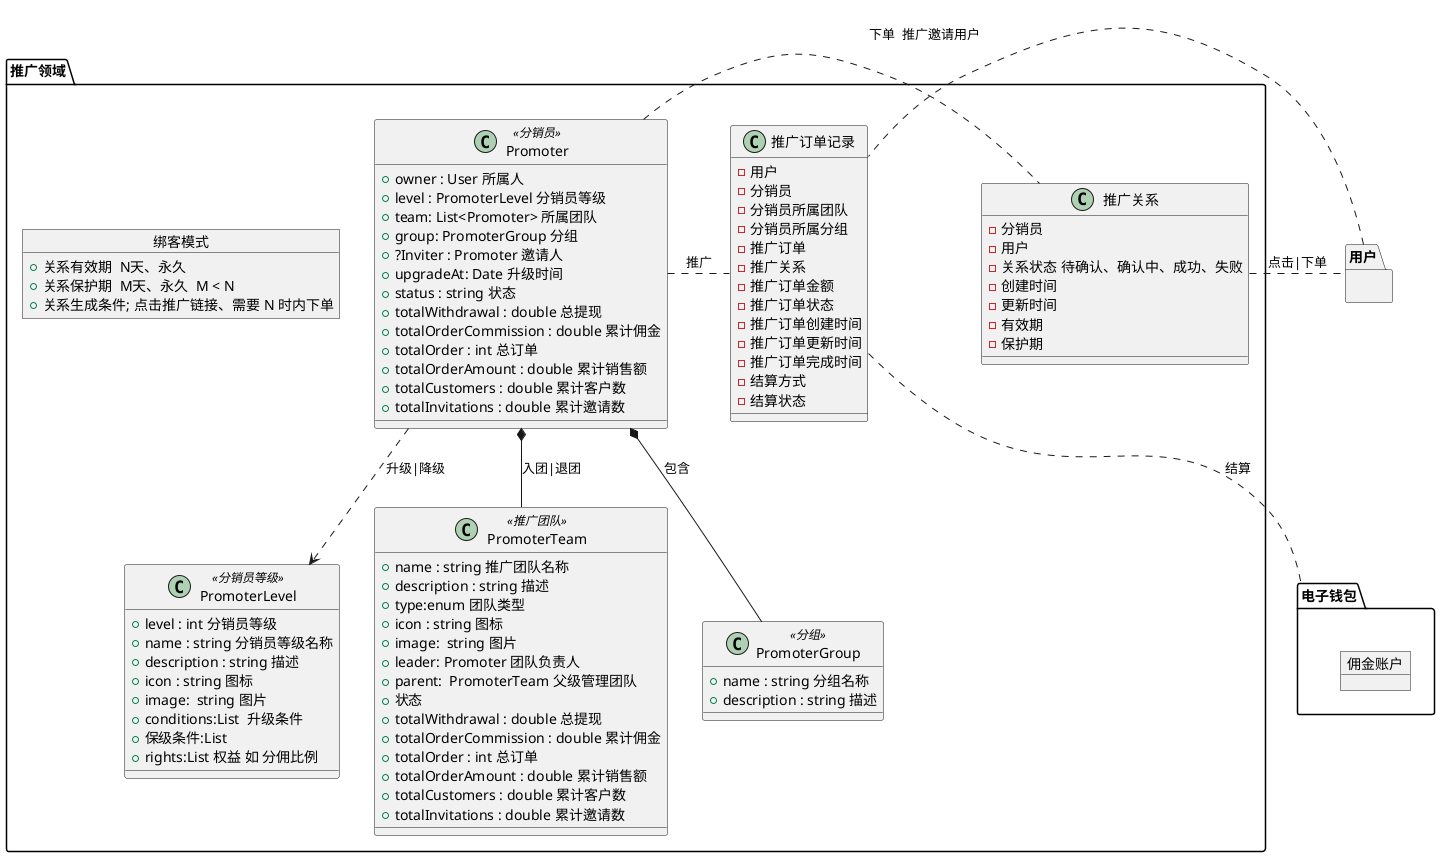 @startuml
'https://plantuml.com/class-diagram

package 推广领域{

class PromoterLevel<<分销员等级>> {
+level : int 分销员等级
+name : string 分销员等级名称
+description : string 描述
+icon : string 图标
+image:  string 图片
+conditions:List  升级条件
+保级条件:List
+rights:List 权益 如 分佣比例
}
class PromoterTeam<<推广团队>>{
+name : string 推广团队名称
+description : string 描述
+type:enum 团队类型
+icon : string 图标
+image:  string 图片
+leader: Promoter 团队负责人
+ parent:  PromoterTeam 父级管理团队
+ 状态
+ totalWithdrawal : double 总提现
+ totalOrderCommission : double 累计佣金
+ totalOrder : int 总订单
+ totalOrderAmount : double 累计销售额
+ totalCustomers : double 累计客户数
+ totalInvitations : double 累计邀请数
}

class PromoterGroup<<分组>>{
+name : string 分组名称
+ description : string 描述
}

class Promoter<<分销员>> {
+ owner : User 所属人
+ level : PromoterLevel 分销员等级
+ team: List<Promoter> 所属团队
+ group: PromoterGroup 分组
+ ?Inviter : Promoter 邀请人
+ upgradeAt: Date 升级时间
+ status : string 状态
+ totalWithdrawal : double 总提现
+ totalOrderCommission : double 累计佣金
+ totalOrder : int 总订单
+ totalOrderAmount : double 累计销售额
+ totalCustomers : double 累计客户数
+ totalInvitations : double 累计邀请数
}


class 推广关系{
- 分销员
- 用户
- 关系状态 待确认、确认中、成功、失败
- 创建时间
- 更新时间
- 有效期
- 保护期
}

class  推广订单记录{
- 用户
- 分销员
- 分销员所属团队
- 分销员所属分组
- 推广订单
- 推广关系
- 推广订单金额
- 推广订单状态
- 推广订单创建时间
- 推广订单更新时间
- 推广订单完成时间
- 结算方式
- 结算状态
}




object 绑客模式{
+关系有效期  N天、永久
+关系保护期  M天、永久  M < N
+关系生成条件; 点击推广链接、需要 N 时内下单
}



Promoter *-- PromoterTeam:入团|退团

Promoter *-- PromoterGroup:包含

Promoter ..> PromoterLevel:升级|降级

Promoter . 推广关系:推广邀请用户
Promoter . 推广订单记录:推广


}
用户 . 推广订单记录:下单
推广关系 . 用户:点击|下单

推广订单记录 .. 电子钱包:结算
package 用户{

}

package 电子钱包{

object 佣金账户{
}
}





@enduml
